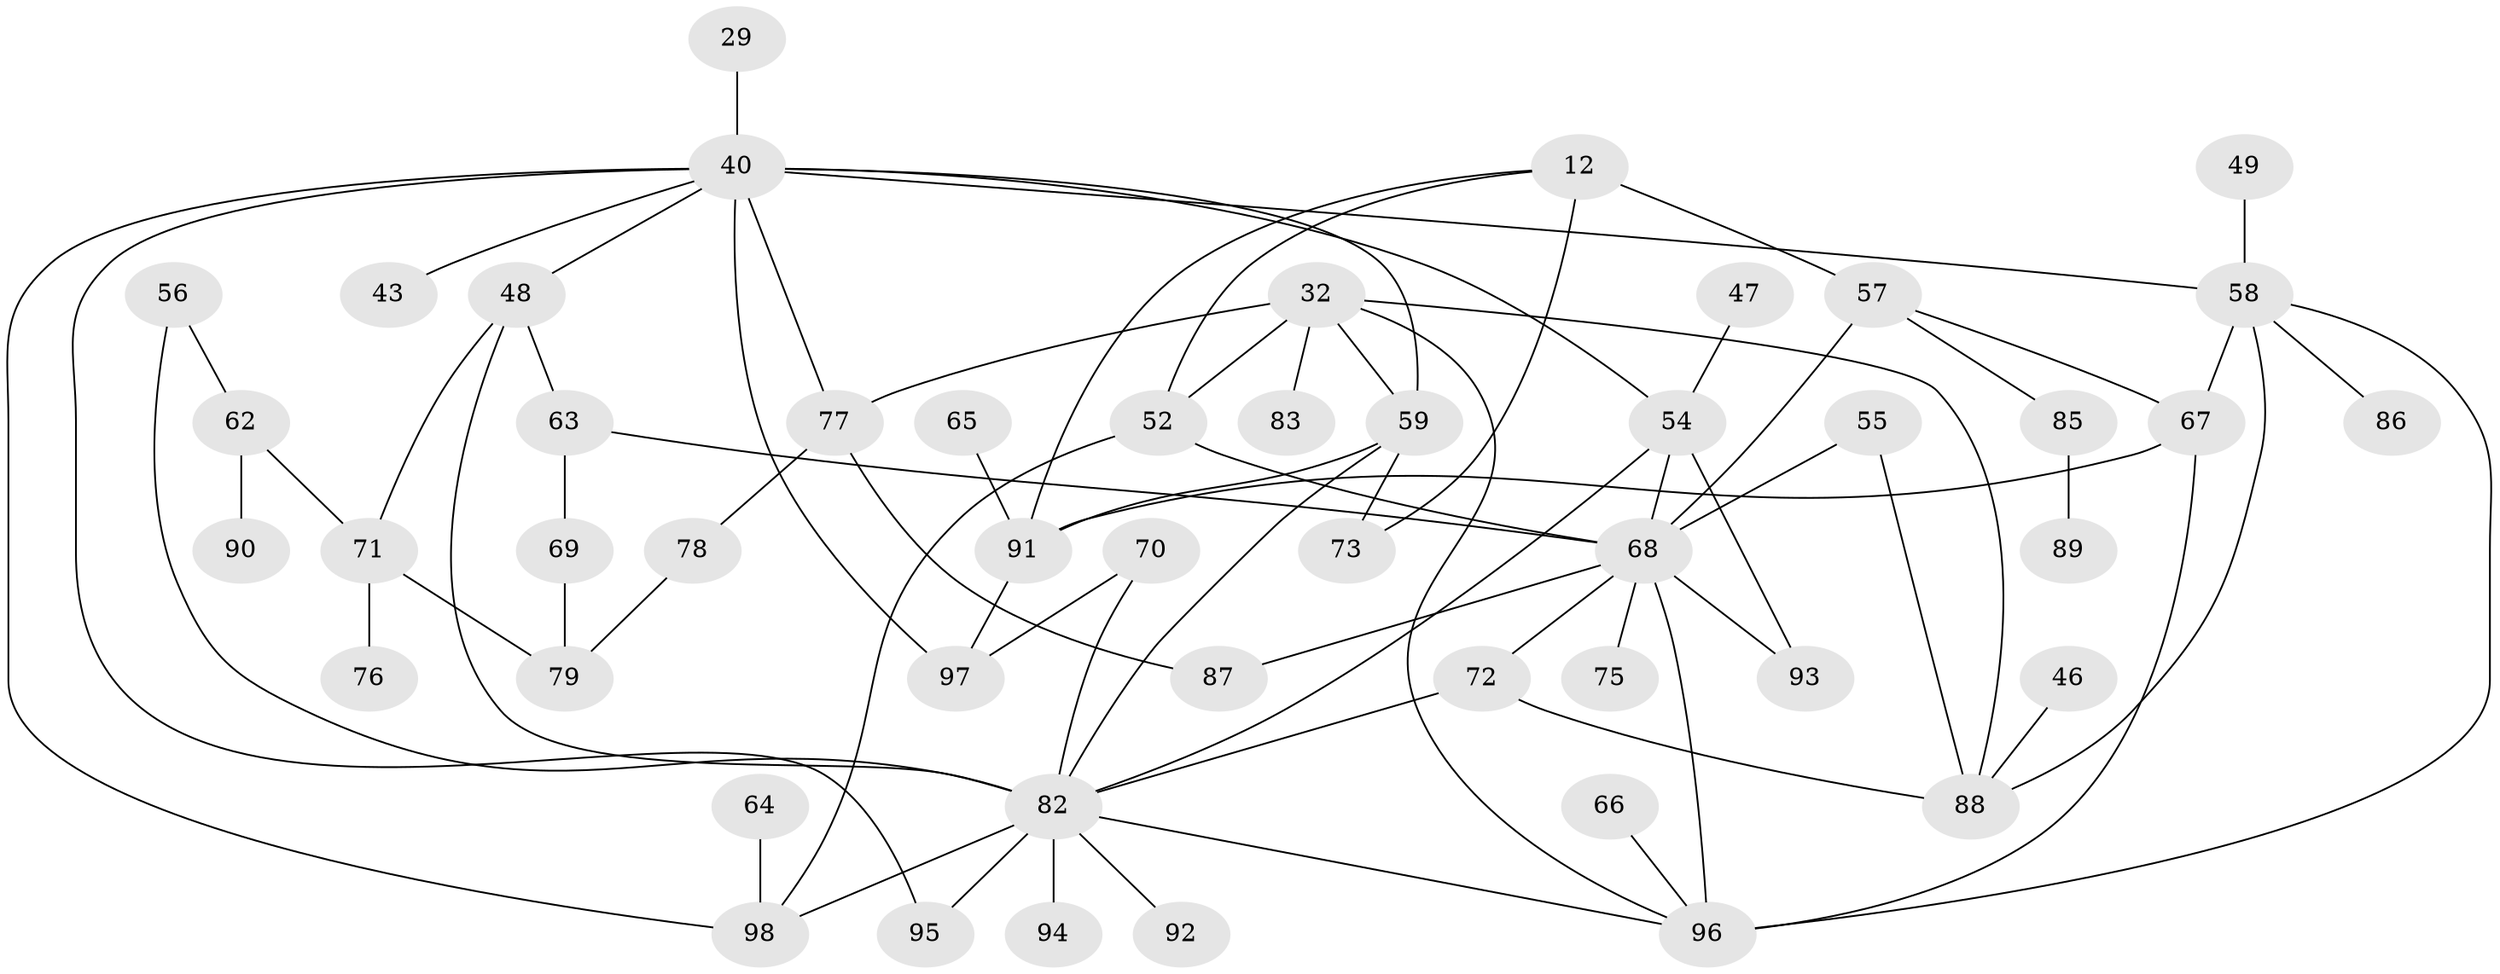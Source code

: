 // original degree distribution, {5: 0.061224489795918366, 4: 0.15306122448979592, 8: 0.02040816326530612, 3: 0.30612244897959184, 2: 0.25510204081632654, 6: 0.02040816326530612, 1: 0.17346938775510204, 7: 0.01020408163265306}
// Generated by graph-tools (version 1.1) at 2025/42/03/09/25 04:42:51]
// undirected, 49 vertices, 76 edges
graph export_dot {
graph [start="1"]
  node [color=gray90,style=filled];
  12 [super="+8"];
  29;
  32 [super="+21"];
  40 [super="+17+38"];
  43;
  46;
  47;
  48 [super="+15"];
  49;
  52 [super="+13"];
  54 [super="+37"];
  55;
  56;
  57 [super="+24"];
  58 [super="+39"];
  59 [super="+42+4"];
  62;
  63;
  64;
  65;
  66;
  67 [super="+50"];
  68 [super="+31+34+30+51"];
  69;
  70;
  71;
  72;
  73 [super="+53"];
  75;
  76;
  77;
  78;
  79;
  82 [super="+18+44+81"];
  83;
  85;
  86;
  87;
  88 [super="+84"];
  89;
  90;
  91 [super="+45+61"];
  92;
  93 [super="+33"];
  94;
  95;
  96 [super="+25"];
  97 [super="+80"];
  98 [super="+35+74"];
  12 -- 57 [weight=2];
  12 -- 73;
  12 -- 52;
  12 -- 91;
  29 -- 40;
  32 -- 83;
  32 -- 88 [weight=2];
  32 -- 77;
  32 -- 96;
  32 -- 52;
  32 -- 59;
  40 -- 43;
  40 -- 77;
  40 -- 48;
  40 -- 58 [weight=2];
  40 -- 95;
  40 -- 98 [weight=2];
  40 -- 97 [weight=3];
  40 -- 59 [weight=2];
  40 -- 54;
  46 -- 88;
  47 -- 54;
  48 -- 63;
  48 -- 71;
  48 -- 82 [weight=2];
  49 -- 58;
  52 -- 98 [weight=2];
  52 -- 68;
  54 -- 93;
  54 -- 82;
  54 -- 68;
  55 -- 88;
  55 -- 68;
  56 -- 62;
  56 -- 82 [weight=2];
  57 -- 85;
  57 -- 67;
  57 -- 68;
  58 -- 86;
  58 -- 96;
  58 -- 67;
  58 -- 88;
  59 -- 73 [weight=2];
  59 -- 91 [weight=3];
  59 -- 82;
  62 -- 71;
  62 -- 90;
  63 -- 68;
  63 -- 69;
  64 -- 98 [weight=2];
  65 -- 91;
  66 -- 96;
  67 -- 96 [weight=2];
  67 -- 91;
  68 -- 75;
  68 -- 93;
  68 -- 96;
  68 -- 72;
  68 -- 87;
  69 -- 79;
  70 -- 97;
  70 -- 82;
  71 -- 76;
  71 -- 79;
  72 -- 88;
  72 -- 82;
  77 -- 78;
  77 -- 87;
  78 -- 79;
  82 -- 96;
  82 -- 92 [weight=2];
  82 -- 94;
  82 -- 98;
  82 -- 95;
  85 -- 89;
  91 -- 97;
}
